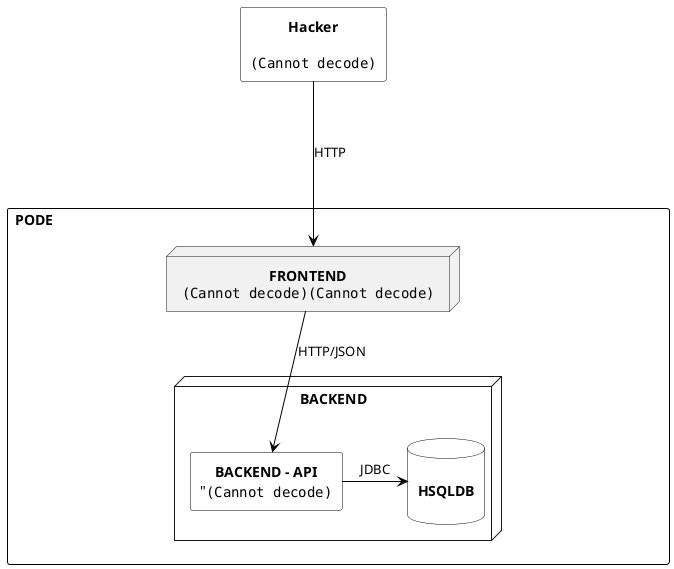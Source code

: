 @startuml
skinparam defaultTextAlignment center
skinparam RectangleBorderColor #000000
skinparam RectangleBackgroundColor #white
skinparam RectangleFontColor #000000
skinparam ArrowFontColor #000000
skinparam ArrowColor #000000
skinparam QueueBackgroundColor #000000
skinparam QueueFontColor #white
skinparam QueueBorderColor #000000
skinparam DatabaseBackgroundColor #white
skinparam DatabaseFontColor #000000
skinparam DatabaseBorderColor #000000
skinparam DatabaseFontStyle bold
skinparam FileFontColor #white
skinparam FileBorderColor #000000
skinparam FileBackgroundColor #gray
skinparam FileFontStyle bold


rectangle "**Hacker**\n\n<img png/hacker.jpeg>" as hacker

rectangle "PODE                                                                                                                                                                       "{
node "**FRONTEND**\n<img png/apache-http.jpeg><img png/angular.png>" as frontend{
}

node "**BACKEND**\n" as backendNode{
rectangle "**BACKEND - API**\n"<img png/spring-boot.png>" as backend
database "\nHSQLDB\n" as hsqldb #white
}
}

hacker ---> frontend: HTTP
frontend --> backend: HTTP/JSON
backend -> hsqldb: JDBC
@enduml
